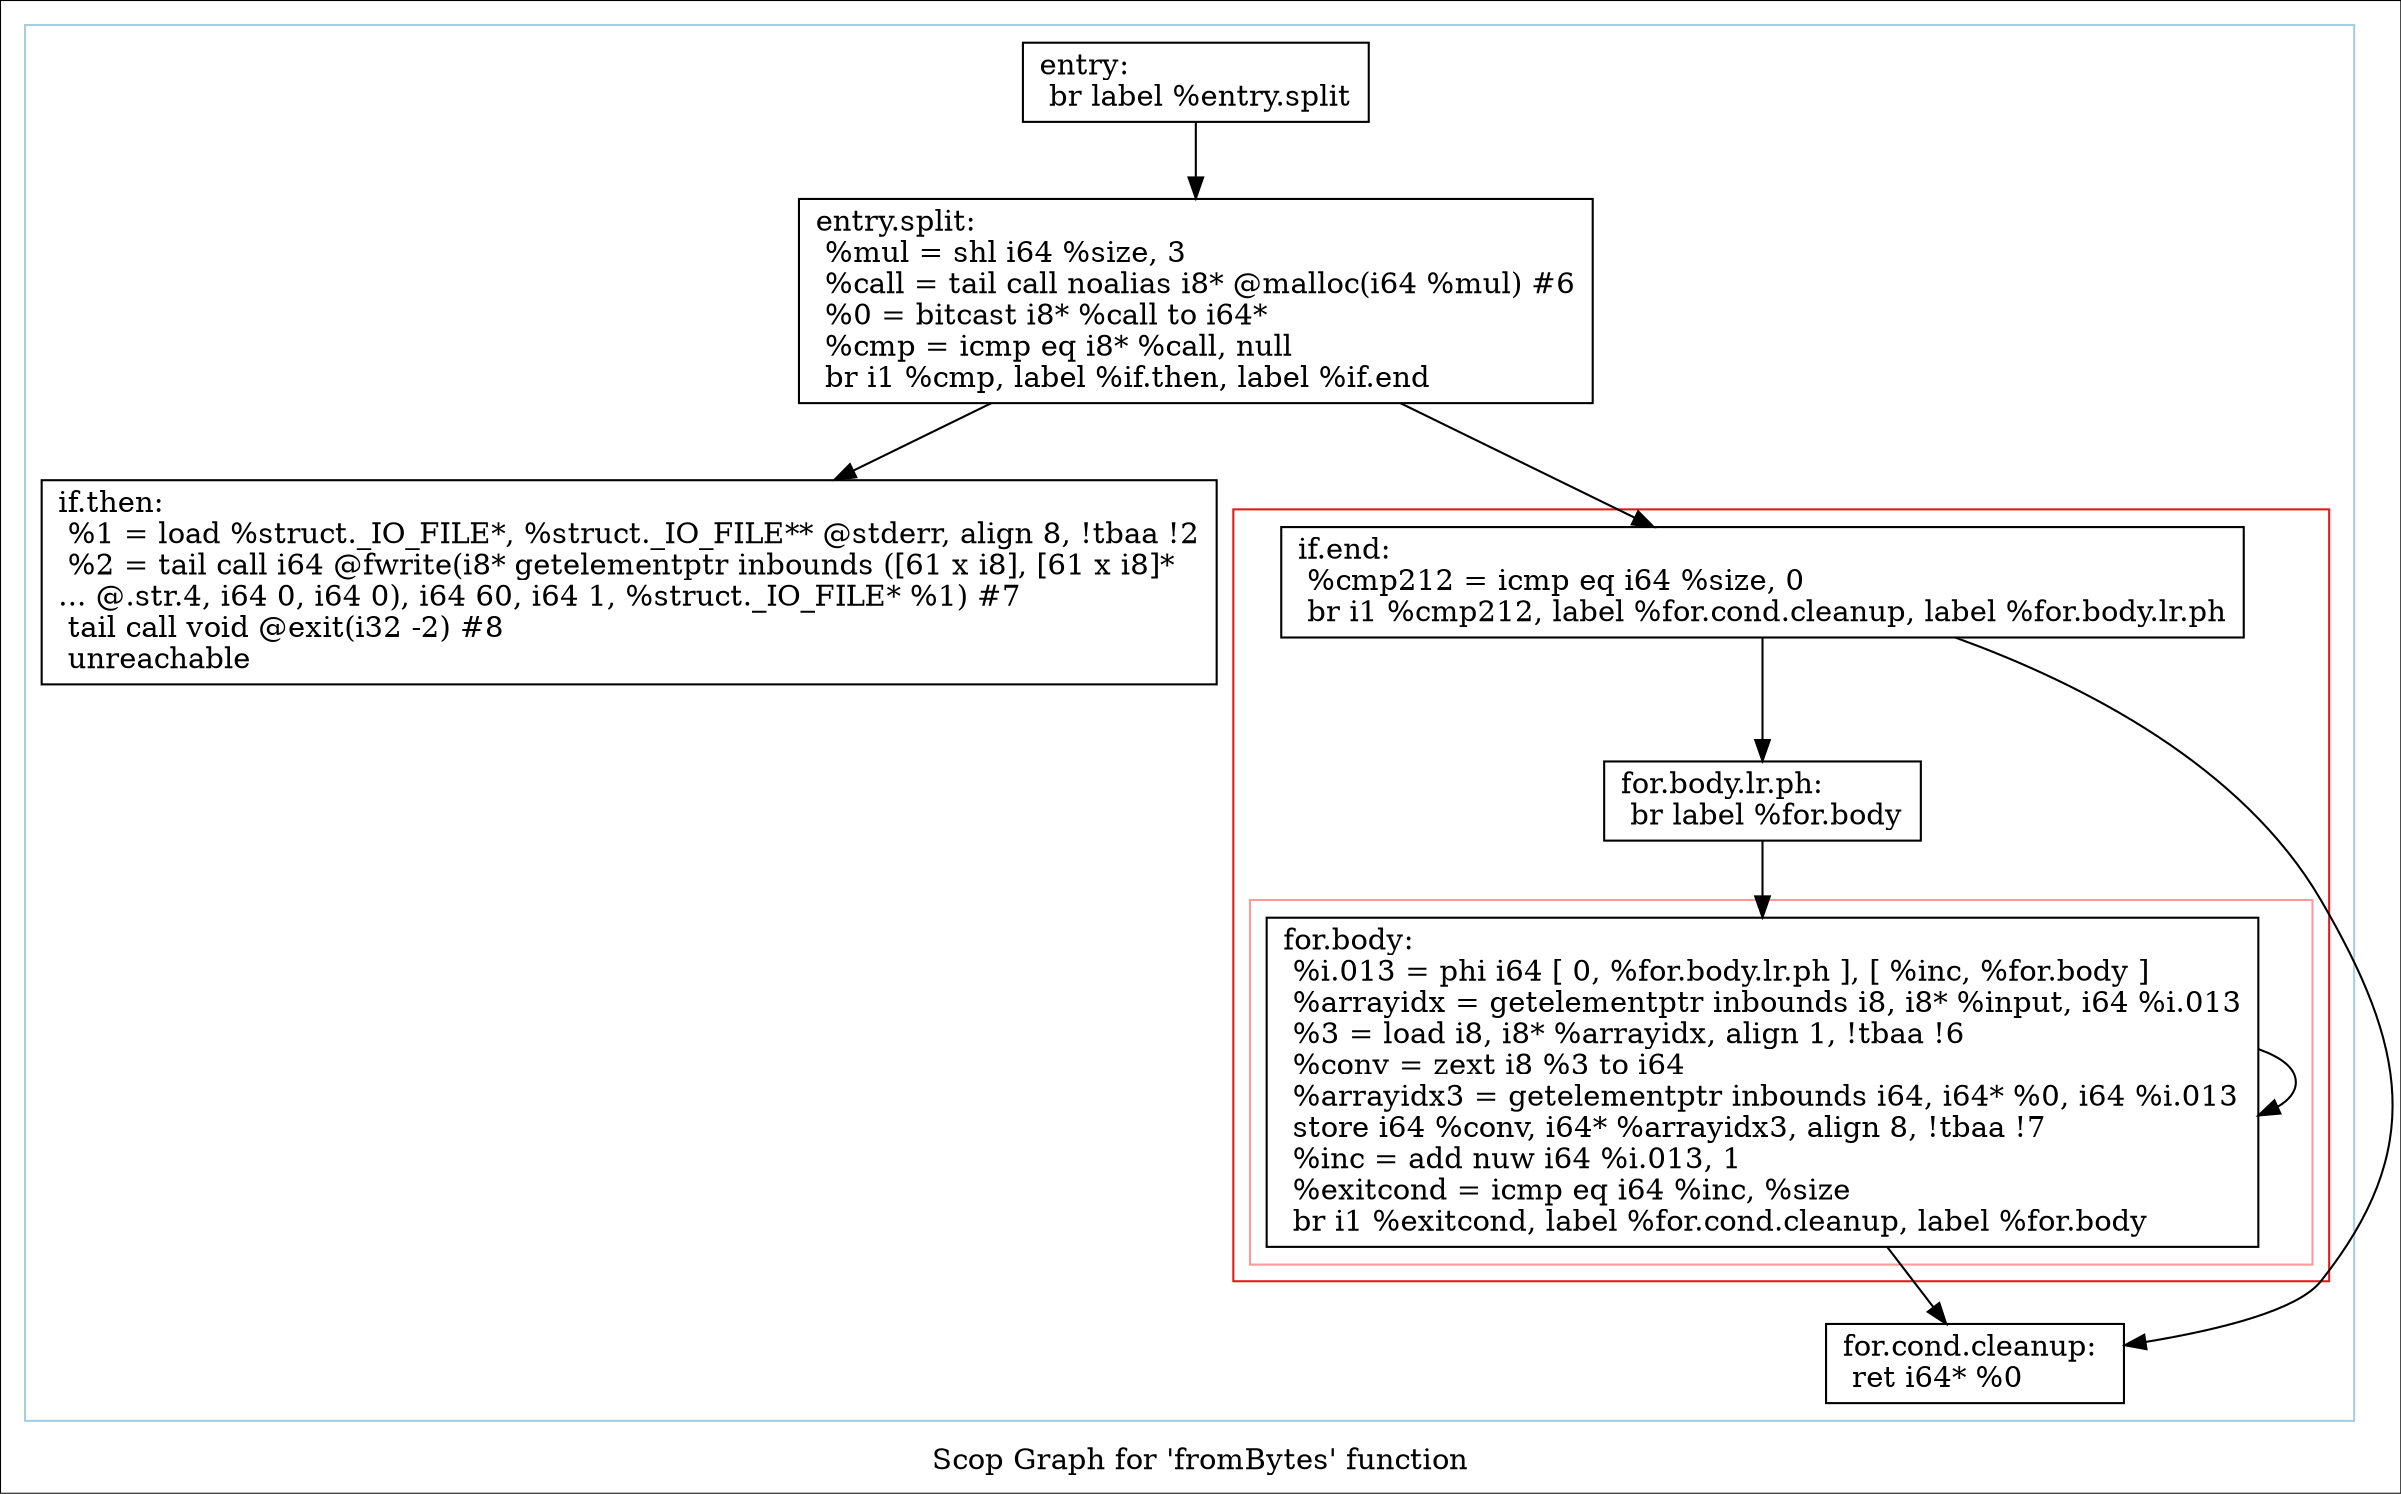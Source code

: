digraph "Scop Graph for 'fromBytes' function" {
	label="Scop Graph for 'fromBytes' function";

	Node0xe87c620 [shape=record,label="{entry:\l  br label %entry.split\l}"];
	Node0xe87c620 -> Node0xe77e990;
	Node0xe77e990 [shape=record,label="{entry.split:                                      \l  %mul = shl i64 %size, 3\l  %call = tail call noalias i8* @malloc(i64 %mul) #6\l  %0 = bitcast i8* %call to i64*\l  %cmp = icmp eq i8* %call, null\l  br i1 %cmp, label %if.then, label %if.end\l}"];
	Node0xe77e990 -> Node0xe767250;
	Node0xe77e990 -> Node0xe780b00;
	Node0xe767250 [shape=record,label="{if.then:                                          \l  %1 = load %struct._IO_FILE*, %struct._IO_FILE** @stderr, align 8, !tbaa !2\l  %2 = tail call i64 @fwrite(i8* getelementptr inbounds ([61 x i8], [61 x i8]*\l... @.str.4, i64 0, i64 0), i64 60, i64 1, %struct._IO_FILE* %1) #7\l  tail call void @exit(i32 -2) #8\l  unreachable\l}"];
	Node0xe780b00 [shape=record,label="{if.end:                                           \l  %cmp212 = icmp eq i64 %size, 0\l  br i1 %cmp212, label %for.cond.cleanup, label %for.body.lr.ph\l}"];
	Node0xe780b00 -> Node0xe781410;
	Node0xe780b00 -> Node0xe780b90;
	Node0xe781410 [shape=record,label="{for.cond.cleanup:                                 \l  ret i64* %0\l}"];
	Node0xe780b90 [shape=record,label="{for.body.lr.ph:                                   \l  br label %for.body\l}"];
	Node0xe780b90 -> Node0xe77f030;
	Node0xe77f030 [shape=record,label="{for.body:                                         \l  %i.013 = phi i64 [ 0, %for.body.lr.ph ], [ %inc, %for.body ]\l  %arrayidx = getelementptr inbounds i8, i8* %input, i64 %i.013\l  %3 = load i8, i8* %arrayidx, align 1, !tbaa !6\l  %conv = zext i8 %3 to i64\l  %arrayidx3 = getelementptr inbounds i64, i64* %0, i64 %i.013\l  store i64 %conv, i64* %arrayidx3, align 8, !tbaa !7\l  %inc = add nuw i64 %i.013, 1\l  %exitcond = icmp eq i64 %inc, %size\l  br i1 %exitcond, label %for.cond.cleanup, label %for.body\l}"];
	Node0xe77f030 -> Node0xe781410;
	Node0xe77f030 -> Node0xe77f030[constraint=false];
	colorscheme = "paired12"
        subgraph cluster_0xe782170 {
          label = "";
          style = solid;
          color = 1
          subgraph cluster_0xe876620 {
            label = "";
            style = solid;
            color = 6
            subgraph cluster_0xe781bc0 {
              label = "";
              style = solid;
              color = 5
              Node0xe77f030;
            }
            Node0xe780b00;
            Node0xe780b90;
          }
          Node0xe87c620;
          Node0xe77e990;
          Node0xe767250;
          Node0xe781410;
        }
}
